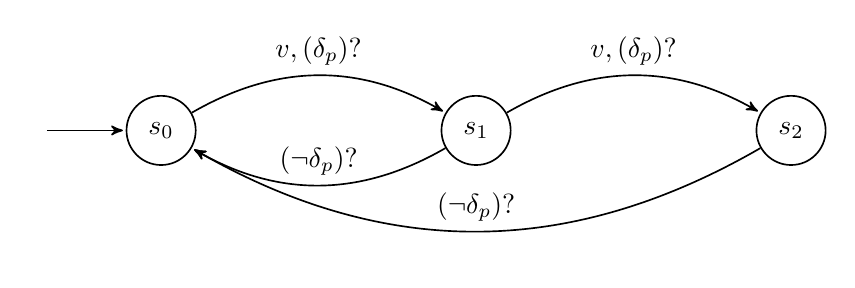 \begin{tikzpicture}[->,>=stealth',shorten >=1pt,auto,node distance=4cm, semithick]
	\node(start) {};
	\node[state] (S0) [right=0cm and 1cm of start]{$s_0$};
	\node[state] (S1) [right of=S0] {$s_1$};
	\node[state] (S2) [right of=S1] {$s_2$};

	\path (start) edge node {} (S0);
	\path (S0) edge [bend left] node {$v, (\delta_p)?$} (S1);
	\path (S1) edge [bend left, above] node {$(\lnot\delta_p)?$} (S0);
	\path (S1) edge [bend left] node {$v, (\delta_p)?$} (S2);
	\path (S2) edge [bend left, above] node {$(\lnot\delta_p)?$} (S0);
\end{tikzpicture}

